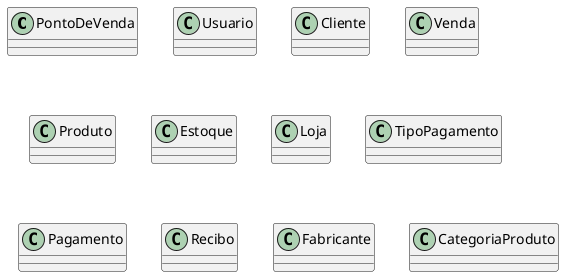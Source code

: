 @startuml
class PontoDeVenda
class Usuario
class Cliente
class Venda
class Produto
class Estoque
class Loja
class TipoPagamento
class Pagamento
class Recibo
class Fabricante
class CategoriaProduto
@enduml